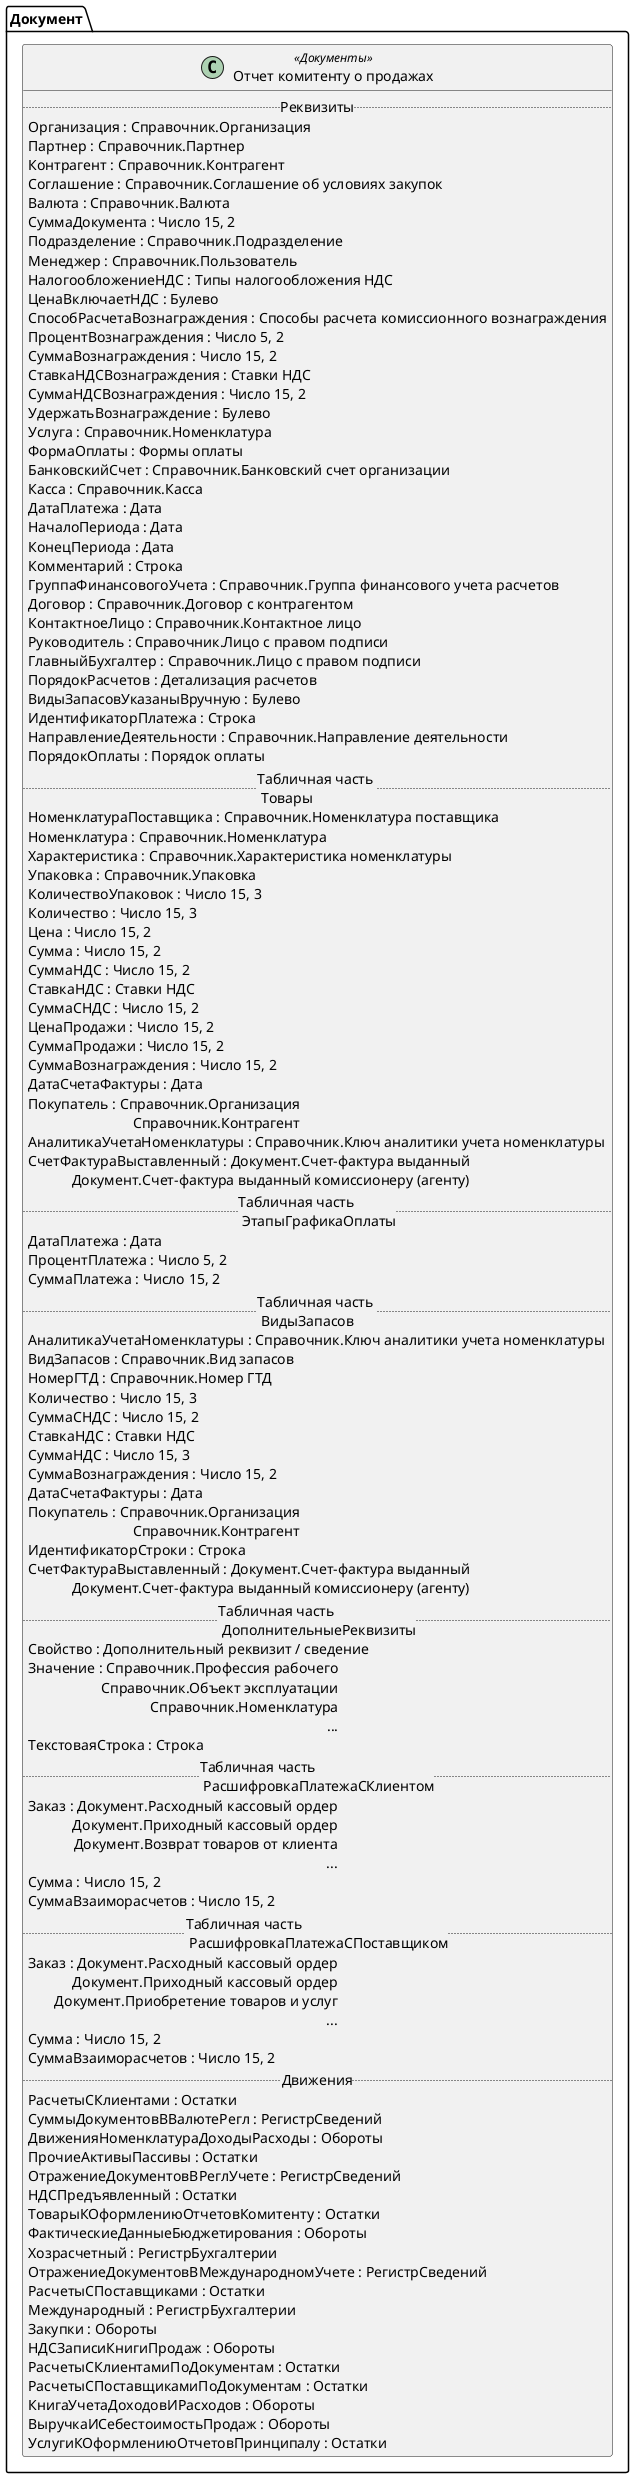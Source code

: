 ﻿@startuml ОтчетКомитенту
'!include templates.wsd
'..\include templates.wsd
class Документ.ОтчетКомитенту as "Отчет комитенту о продажах" <<Документы>>
{
..Реквизиты..
Организация : Справочник.Организация
Партнер : Справочник.Партнер
Контрагент : Справочник.Контрагент
Соглашение : Справочник.Соглашение об условиях закупок
Валюта : Справочник.Валюта
СуммаДокумента : Число 15, 2
Подразделение : Справочник.Подразделение
Менеджер : Справочник.Пользователь
НалогообложениеНДС : Типы налогообложения НДС
ЦенаВключаетНДС : Булево
СпособРасчетаВознаграждения : Способы расчета комиссионного вознаграждения
ПроцентВознаграждения : Число 5, 2
СуммаВознаграждения : Число 15, 2
СтавкаНДСВознаграждения : Ставки НДС
СуммаНДСВознаграждения : Число 15, 2
УдержатьВознаграждение : Булево
Услуга : Справочник.Номенклатура
ФормаОплаты : Формы оплаты
БанковскийСчет : Справочник.Банковский счет организации
Касса : Справочник.Касса
ДатаПлатежа : Дата
НачалоПериода : Дата
КонецПериода : Дата
Комментарий : Строка
ГруппаФинансовогоУчета : Справочник.Группа финансового учета расчетов
Договор : Справочник.Договор с контрагентом
КонтактноеЛицо : Справочник.Контактное лицо
Руководитель : Справочник.Лицо с правом подписи
ГлавныйБухгалтер : Справочник.Лицо с правом подписи
ПорядокРасчетов : Детализация расчетов
ВидыЗапасовУказаныВручную : Булево
ИдентификаторПлатежа : Строка
НаправлениеДеятельности : Справочник.Направление деятельности
ПорядокОплаты : Порядок оплаты
..Табличная часть \n Товары..
НоменклатураПоставщика : Справочник.Номенклатура поставщика
Номенклатура : Справочник.Номенклатура
Характеристика : Справочник.Характеристика номенклатуры
Упаковка : Справочник.Упаковка
КоличествоУпаковок : Число 15, 3
Количество : Число 15, 3
Цена : Число 15, 2
Сумма : Число 15, 2
СуммаНДС : Число 15, 2
СтавкаНДС : Ставки НДС
СуммаСНДС : Число 15, 2
ЦенаПродажи : Число 15, 2
СуммаПродажи : Число 15, 2
СуммаВознаграждения : Число 15, 2
ДатаСчетаФактуры : Дата
Покупатель : Справочник.Организация\rСправочник.Контрагент
АналитикаУчетаНоменклатуры : Справочник.Ключ аналитики учета номенклатуры
СчетФактураВыставленный : Документ.Счет-фактура выданный\rДокумент.Счет-фактура выданный комиссионеру (агенту)
..Табличная часть \n ЭтапыГрафикаОплаты..
ДатаПлатежа : Дата
ПроцентПлатежа : Число 5, 2
СуммаПлатежа : Число 15, 2
..Табличная часть \n ВидыЗапасов..
АналитикаУчетаНоменклатуры : Справочник.Ключ аналитики учета номенклатуры
ВидЗапасов : Справочник.Вид запасов
НомерГТД : Справочник.Номер ГТД
Количество : Число 15, 3
СуммаСНДС : Число 15, 2
СтавкаНДС : Ставки НДС
СуммаНДС : Число 15, 3
СуммаВознаграждения : Число 15, 2
ДатаСчетаФактуры : Дата
Покупатель : Справочник.Организация\rСправочник.Контрагент
ИдентификаторСтроки : Строка
СчетФактураВыставленный : Документ.Счет-фактура выданный\rДокумент.Счет-фактура выданный комиссионеру (агенту)
..Табличная часть \n ДополнительныеРеквизиты..
Свойство : Дополнительный реквизит / сведение
Значение : Справочник.Профессия рабочего\rСправочник.Объект эксплуатации\rСправочник.Номенклатура\r...
ТекстоваяСтрока : Строка
..Табличная часть \n РасшифровкаПлатежаСКлиентом..
Заказ : Документ.Расходный кассовый ордер\rДокумент.Приходный кассовый ордер\rДокумент.Возврат товаров от клиента\r...
Сумма : Число 15, 2
СуммаВзаиморасчетов : Число 15, 2
..Табличная часть \n РасшифровкаПлатежаСПоставщиком..
Заказ : Документ.Расходный кассовый ордер\rДокумент.Приходный кассовый ордер\rДокумент.Приобретение товаров и услуг\r...
Сумма : Число 15, 2
СуммаВзаиморасчетов : Число 15, 2
..Движения..
РасчетыСКлиентами : Остатки
СуммыДокументовВВалютеРегл : РегистрСведений
ДвиженияНоменклатураДоходыРасходы : Обороты
ПрочиеАктивыПассивы : Остатки
ОтражениеДокументовВРеглУчете : РегистрСведений
НДСПредъявленный : Остатки
ТоварыКОформлениюОтчетовКомитенту : Остатки
ФактическиеДанныеБюджетирования : Обороты
Хозрасчетный : РегистрБухгалтерии
ОтражениеДокументовВМеждународномУчете : РегистрСведений
РасчетыСПоставщиками : Остатки
Международный : РегистрБухгалтерии
Закупки : Обороты
НДСЗаписиКнигиПродаж : Обороты
РасчетыСКлиентамиПоДокументам : Остатки
РасчетыСПоставщикамиПоДокументам : Остатки
КнигаУчетаДоходовИРасходов : Обороты
ВыручкаИСебестоимостьПродаж : Обороты
УслугиКОформлениюОтчетовПринципалу : Остатки
}
@enduml
